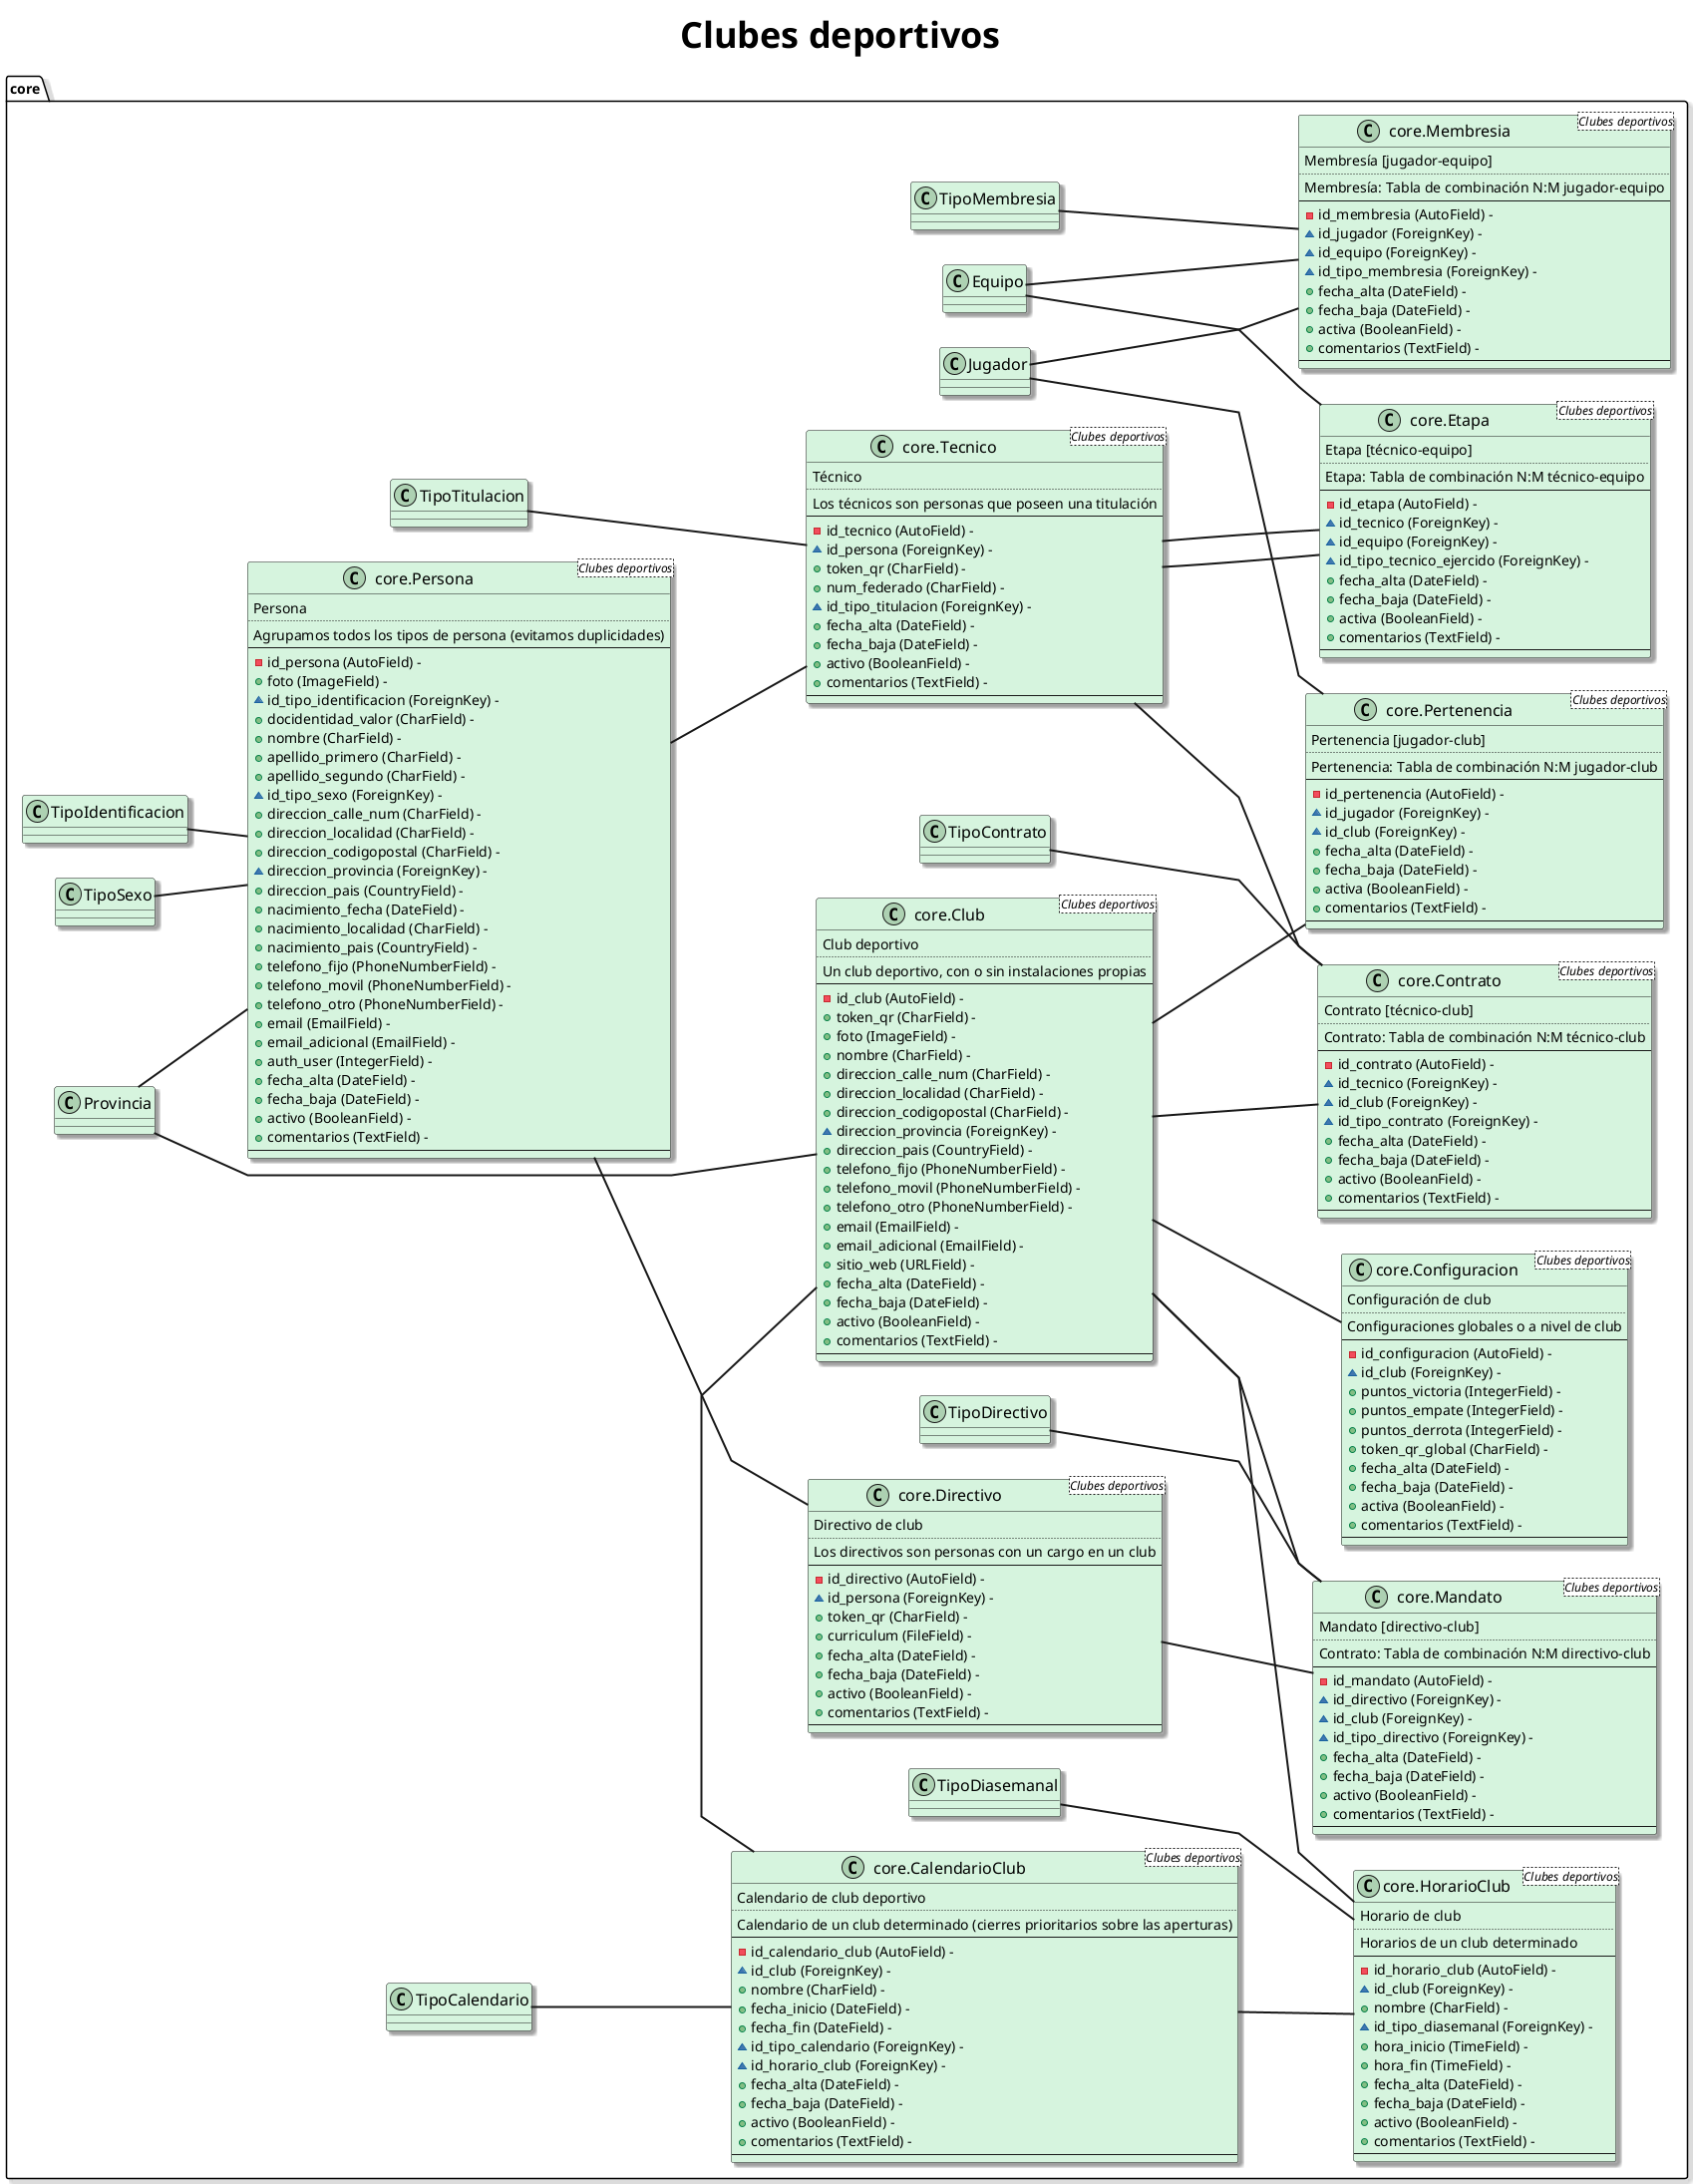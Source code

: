 @startuml picklefree_models_6_clubes

title Clubes deportivos

left to right direction

skinparam ArrowThickness 2
skinparam DefaultFontName Verdana
skinparam Linetype polyline
skinparam ClassBackgroundColor #d6f4de
skinparam TitleFontSize 36
skinparam ClassFontSize 16
skinparam Shadowing true

' Modelos
class "core.Club <Clubes deportivos>" as core.Club {
    Club deportivo
    ..
    Un club deportivo, con o sin instalaciones propias
    --
    - id_club (AutoField) - 
    + token_qr (CharField) - 
    + foto (ImageField) - 
    + nombre (CharField) - 
    + direccion_calle_num (CharField) - 
    + direccion_localidad (CharField) - 
    + direccion_codigopostal (CharField) - 
    ~ direccion_provincia (ForeignKey) - 
    + direccion_pais (CountryField) - 
    + telefono_fijo (PhoneNumberField) - 
    + telefono_movil (PhoneNumberField) - 
    + telefono_otro (PhoneNumberField) - 
    + email (EmailField) - 
    + email_adicional (EmailField) - 
    + sitio_web (URLField) - 
    + fecha_alta (DateField) - 
    + fecha_baja (DateField) - 
    + activo (BooleanField) - 
    + comentarios (TextField) - 
    --
}
core.Club -up- core.Provincia

class "core.CalendarioClub <Clubes deportivos>" as core.CalendarioClub {
    Calendario de club deportivo
    ..
    Calendario de un club determinado (cierres prioritarios sobre las aperturas)
    --
    - id_calendario_club (AutoField) - 
    ~ id_club (ForeignKey) - 
    + nombre (CharField) - 
    + fecha_inicio (DateField) - 
    + fecha_fin (DateField) - 
    ~ id_tipo_calendario (ForeignKey) - 
    ~ id_horario_club (ForeignKey) - 
    + fecha_alta (DateField) - 
    + fecha_baja (DateField) - 
    + activo (BooleanField) - 
    + comentarios (TextField) - 
    --
}
core.CalendarioClub -right- core.Club
core.CalendarioClub -up- core.TipoCalendario
core.CalendarioClub -right- core.HorarioClub

class "core.HorarioClub <Clubes deportivos>" as core.HorarioClub {
    Horario de club
    ..
    Horarios de un club determinado
    --
    - id_horario_club (AutoField) - 
    ~ id_club (ForeignKey) - 
    + nombre (CharField) - 
    ~ id_tipo_diasemanal (ForeignKey) - 
    + hora_inicio (TimeField) - 
    + hora_fin (TimeField) - 
    + fecha_alta (DateField) - 
    + fecha_baja (DateField) - 
    + activo (BooleanField) - 
    + comentarios (TextField) - 
    --
}
core.HorarioClub -up- core.Club
core.HorarioClub -up- core.TipoDiasemanal

class "core.Configuracion <Clubes deportivos>" as core.Configuracion {
    Configuración de club
    ..
    Configuraciones globales o a nivel de club
    --
    - id_configuracion (AutoField) - 
    ~ id_club (ForeignKey) - 
    + puntos_victoria (IntegerField) - 
    + puntos_empate (IntegerField) - 
    + puntos_derrota (IntegerField) - 
    + token_qr_global (CharField) - 
    + fecha_alta (DateField) - 
    + fecha_baja (DateField) - 
    + activa (BooleanField) - 
    + comentarios (TextField) - 
    --
}
core.Configuracion -up- core.Club

class "core.Persona <Clubes deportivos>" as core.Persona {
    Persona
    ..
    Agrupamos todos los tipos de persona (evitamos duplicidades)
    --
    - id_persona (AutoField) - 
    + foto (ImageField) - 
    ~ id_tipo_identificacion (ForeignKey) - 
    + docidentidad_valor (CharField) - 
    + nombre (CharField) - 
    + apellido_primero (CharField) - 
    + apellido_segundo (CharField) - 
    ~ id_tipo_sexo (ForeignKey) - 
    + direccion_calle_num (CharField) - 
    + direccion_localidad (CharField) - 
    + direccion_codigopostal (CharField) - 
    ~ direccion_provincia (ForeignKey) - 
    + direccion_pais (CountryField) - 
    + nacimiento_fecha (DateField) - 
    + nacimiento_localidad (CharField) - 
    + nacimiento_pais (CountryField) - 
    + telefono_fijo (PhoneNumberField) - 
    + telefono_movil (PhoneNumberField) - 
    + telefono_otro (PhoneNumberField) - 
    + email (EmailField) - 
    + email_adicional (EmailField) - 
    + auth_user (IntegerField) - 
    + fecha_alta (DateField) - 
    + fecha_baja (DateField) - 
    + activo (BooleanField) - 
    + comentarios (TextField) - 
    --
}
core.Persona -up- core.TipoIdentificacion
core.Persona -up- core.TipoSexo
core.Persona -up- core.Provincia

class "core.Directivo <Clubes deportivos>" as core.Directivo {
    Directivo de club
    ..
    Los directivos son personas con un cargo en un club
    --
    - id_directivo (AutoField) - 
    ~ id_persona (ForeignKey) - 
    + token_qr (CharField) - 
    + curriculum (FileField) - 
    + fecha_alta (DateField) - 
    + fecha_baja (DateField) - 
    + activo (BooleanField) - 
    + comentarios (TextField) - 
    --
}
core.Directivo -up- core.Persona

class "core.Mandato <Clubes deportivos>" as core.Mandato {
    Mandato [directivo-club]
    ..
    Contrato: Tabla de combinación N:M directivo-club
    --
    - id_mandato (AutoField) - 
    ~ id_directivo (ForeignKey) - 
    ~ id_club (ForeignKey) - 
    ~ id_tipo_directivo (ForeignKey) - 
    + fecha_alta (DateField) - 
    + fecha_baja (DateField) - 
    + activo (BooleanField) - 
    + comentarios (TextField) - 
    --
}
core.Mandato -up- core.Directivo
core.Mandato -up- core.Club
core.Mandato -up- core.TipoDirectivo

class "core.Pertenencia <Clubes deportivos>" as core.Pertenencia {
    Pertenencia [jugador-club]
    ..
    Pertenencia: Tabla de combinación N:M jugador-club
    --
    - id_pertenencia (AutoField) - 
    ~ id_jugador (ForeignKey) - 
    ~ id_club (ForeignKey) - 
    + fecha_alta (DateField) - 
    + fecha_baja (DateField) - 
    + activa (BooleanField) - 
    + comentarios (TextField) - 
    --
}
core.Pertenencia -up- core.Jugador
core.Pertenencia -up- core.Club

class "core.Membresia <Clubes deportivos>" as core.Membresia {
    Membresía [jugador-equipo]
    ..
    Membresía: Tabla de combinación N:M jugador-equipo
    --
    - id_membresia (AutoField) - 
    ~ id_jugador (ForeignKey) - 
    ~ id_equipo (ForeignKey) - 
    ~ id_tipo_membresia (ForeignKey) - 
    + fecha_alta (DateField) - 
    + fecha_baja (DateField) - 
    + activa (BooleanField) - 
    + comentarios (TextField) - 
    --
}
core.Membresia -up- core.Jugador
core.Membresia -up- core.Equipo
core.Membresia -up- core.TipoMembresia

class "core.Tecnico <Clubes deportivos>" as core.Tecnico {
    Técnico
    ..
    Los técnicos son personas que poseen una titulación
    --
    - id_tecnico (AutoField) - 
    ~ id_persona (ForeignKey) - 
    + token_qr (CharField) - 
    + num_federado (CharField) - 
    ~ id_tipo_titulacion (ForeignKey) - 
    + fecha_alta (DateField) - 
    + fecha_baja (DateField) - 
    + activo (BooleanField) - 
    + comentarios (TextField) - 
    --
}
core.Tecnico -up- core.Persona
core.Tecnico -up- core.TipoTitulacion

class "core.Contrato <Clubes deportivos>" as core.Contrato {
    Contrato [técnico-club]
    ..
    Contrato: Tabla de combinación N:M técnico-club
    --
    - id_contrato (AutoField) - 
    ~ id_tecnico (ForeignKey) - 
    ~ id_club (ForeignKey) - 
    ~ id_tipo_contrato (ForeignKey) - 
    + fecha_alta (DateField) - 
    + fecha_baja (DateField) - 
    + activo (BooleanField) - 
    + comentarios (TextField) - 
    --
}
core.Contrato -up- core.Tecnico
core.Contrato -up- core.Club
core.Contrato -up- core.TipoContrato

class "core.Etapa <Clubes deportivos>" as core.Etapa {
    Etapa [técnico-equipo]
    ..
    Etapa: Tabla de combinación N:M técnico-equipo
    --
    - id_etapa (AutoField) - 
    ~ id_tecnico (ForeignKey) - 
    ~ id_equipo (ForeignKey) - 
    ~ id_tipo_tecnico_ejercido (ForeignKey) - 
    + fecha_alta (DateField) - 
    + fecha_baja (DateField) - 
    + activa (BooleanField) - 
    + comentarios (TextField) - 
    --
}
core.Etapa -up- core.Tecnico
core.Etapa -up- core.Equipo
core.Etapa -up- core.Tecnico

@enduml
